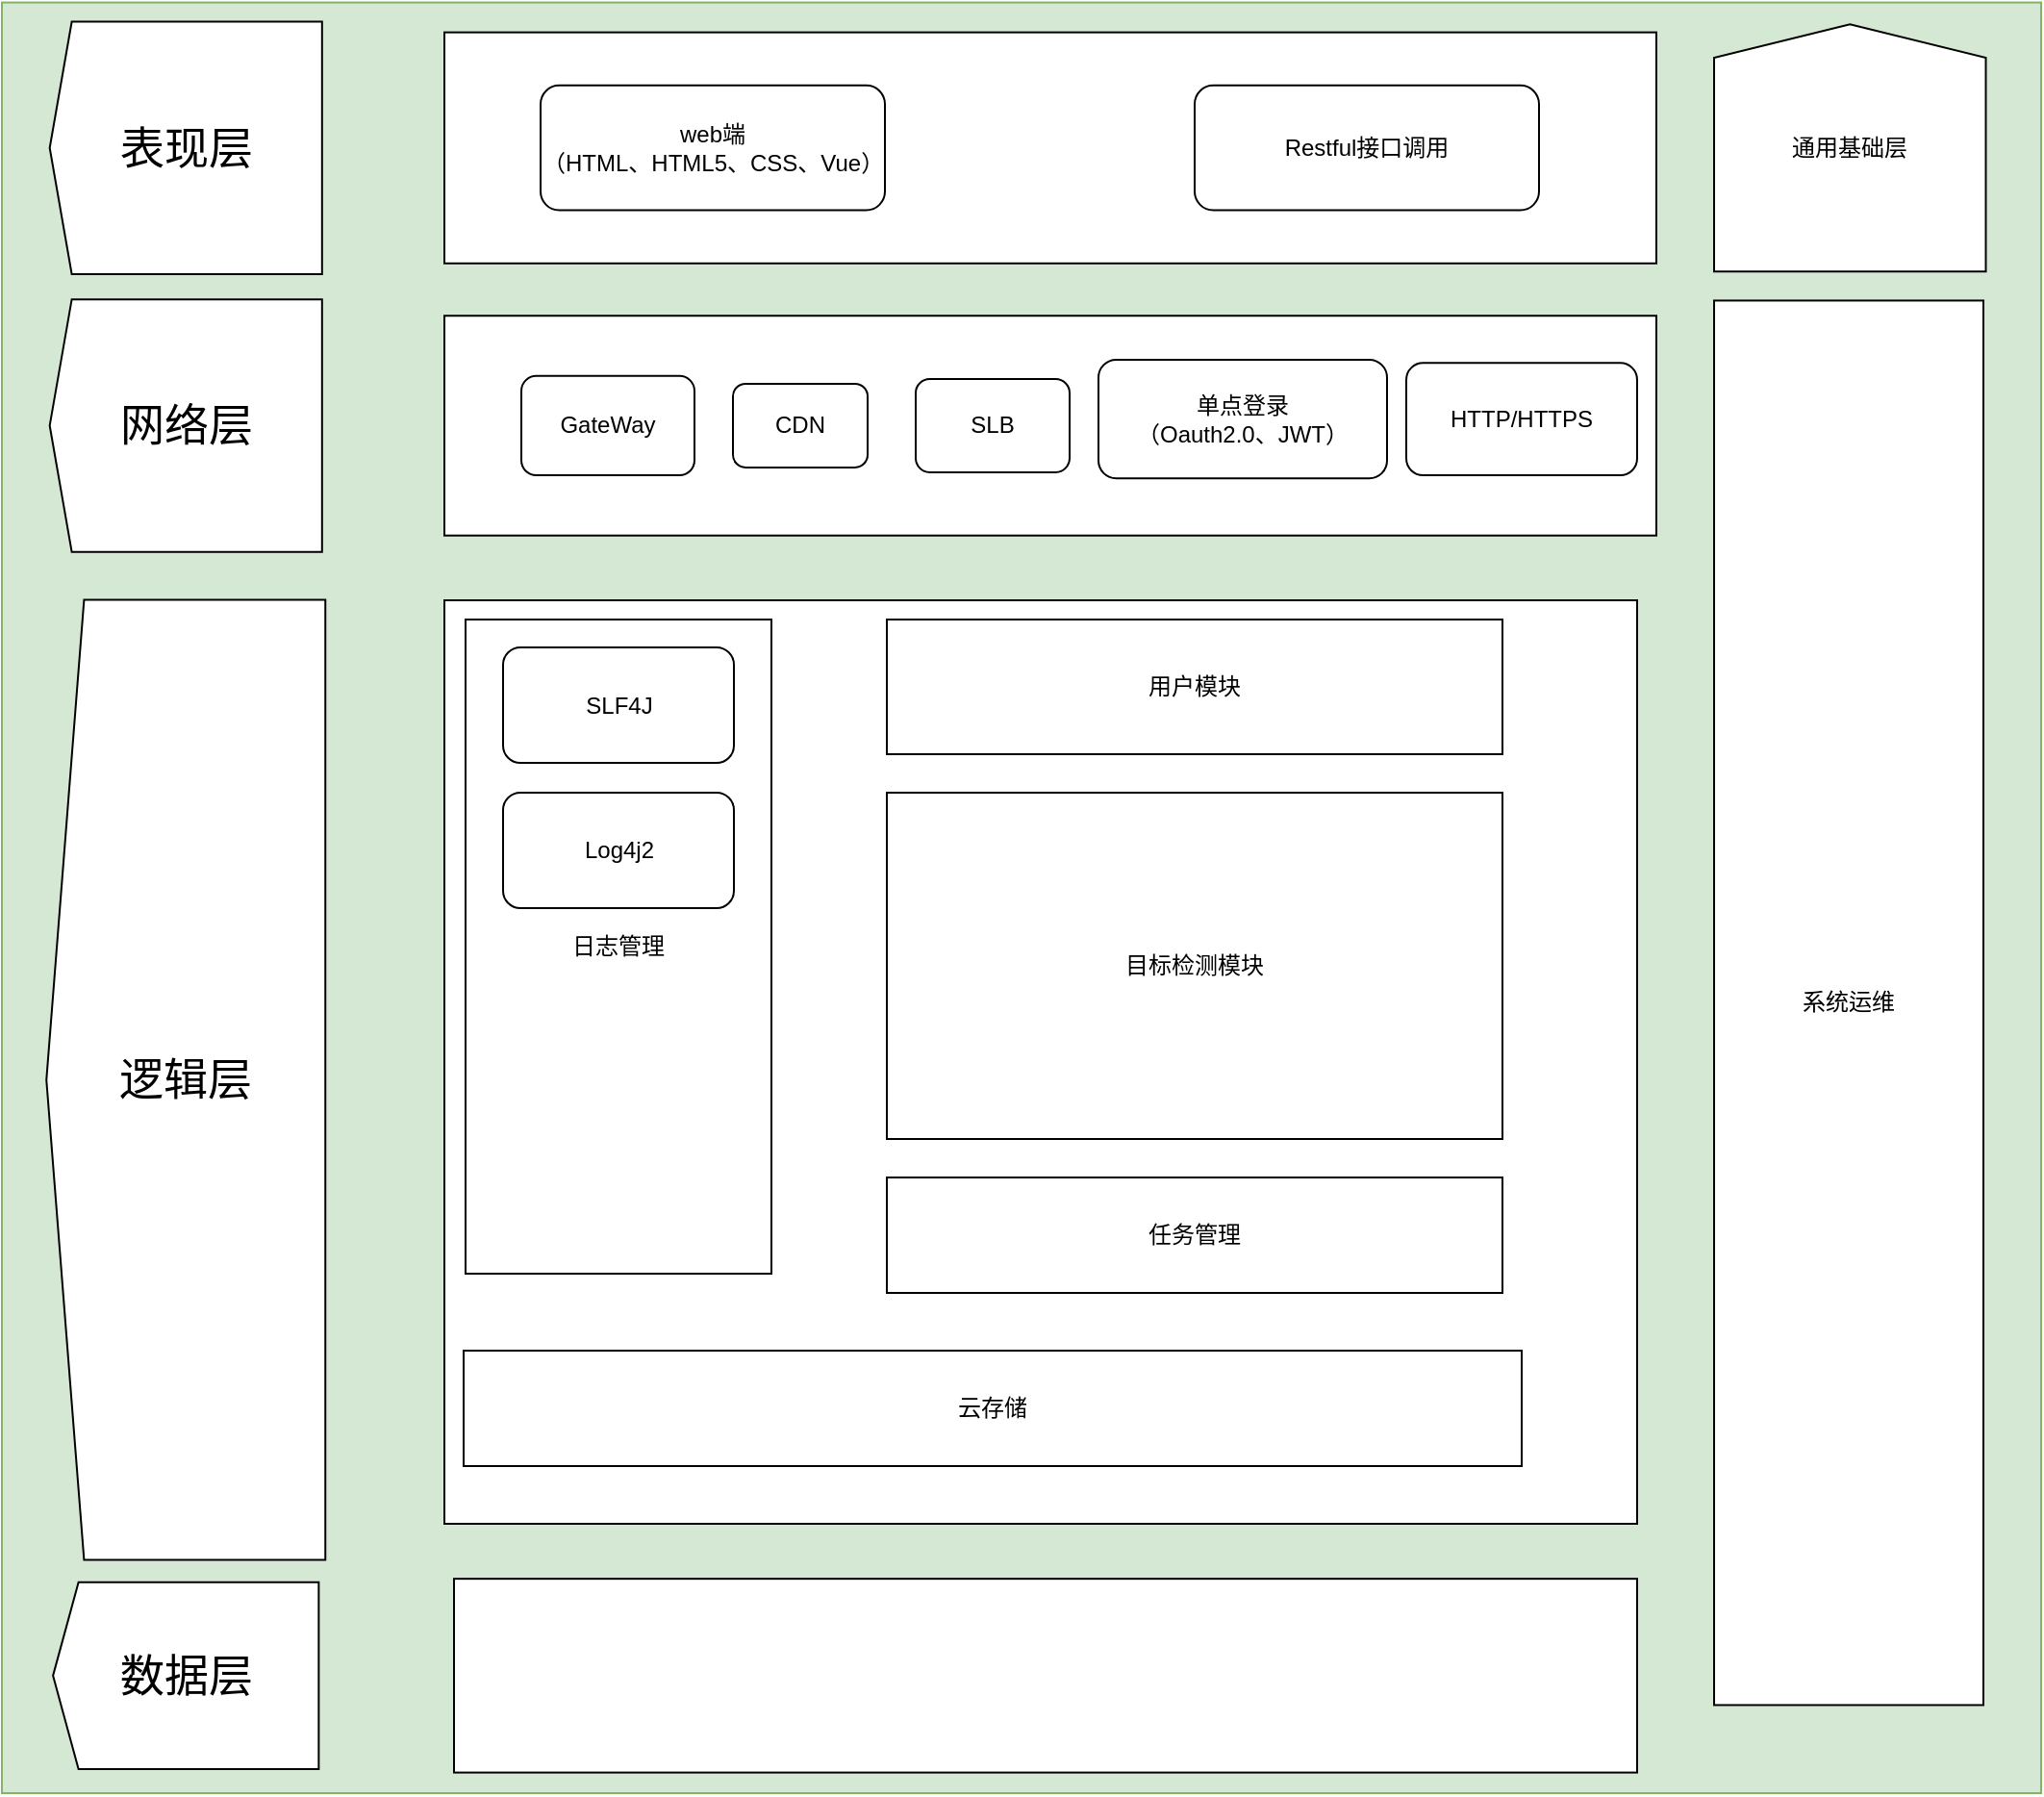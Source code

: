 <mxfile version="26.0.11">
  <diagram name="第 1 页" id="QETsFkyrZzGUOWjR-pDB">
    <mxGraphModel dx="177" dy="663" grid="1" gridSize="10" guides="1" tooltips="1" connect="1" arrows="1" fold="1" page="1" pageScale="1" pageWidth="827" pageHeight="1169" math="0" shadow="0">
      <root>
        <mxCell id="0" />
        <mxCell id="1" parent="0" />
        <mxCell id="vgMis07-Jaw84nBqVfK9-26" value="" style="rounded=0;whiteSpace=wrap;html=1;fillColor=#d5e8d4;strokeColor=#82b366;" vertex="1" parent="1">
          <mxGeometry x="1000" y="189.29" width="1060" height="930.71" as="geometry" />
        </mxCell>
        <mxCell id="vgMis07-Jaw84nBqVfK9-27" value="" style="rounded=0;whiteSpace=wrap;html=1;" vertex="1" parent="1">
          <mxGeometry x="1230" y="204.82" width="630" height="120.07" as="geometry" />
        </mxCell>
        <mxCell id="vgMis07-Jaw84nBqVfK9-28" value="" style="rounded=0;whiteSpace=wrap;html=1;" vertex="1" parent="1">
          <mxGeometry x="1230" y="352.12" width="630" height="114.22" as="geometry" />
        </mxCell>
        <mxCell id="vgMis07-Jaw84nBqVfK9-29" value="" style="rounded=0;whiteSpace=wrap;html=1;" vertex="1" parent="1">
          <mxGeometry x="1230" y="500" width="620" height="480" as="geometry" />
        </mxCell>
        <mxCell id="vgMis07-Jaw84nBqVfK9-31" value="&lt;font style=&quot;font-size: 23px;&quot;&gt;表现层&lt;/font&gt;" style="shape=offPageConnector;whiteSpace=wrap;html=1;rotation=90;size=0.081;horizontal=0;" vertex="1" parent="1">
          <mxGeometry x="1030" y="194.07" width="131.25" height="141.57" as="geometry" />
        </mxCell>
        <mxCell id="vgMis07-Jaw84nBqVfK9-32" value="&lt;span style=&quot;font-size: 23px;&quot;&gt;网络层&lt;/span&gt;" style="shape=offPageConnector;whiteSpace=wrap;html=1;rotation=90;size=0.081;horizontal=0;" vertex="1" parent="1">
          <mxGeometry x="1030" y="338.44" width="131.25" height="141.57" as="geometry" />
        </mxCell>
        <mxCell id="vgMis07-Jaw84nBqVfK9-33" value="&lt;span style=&quot;font-size: 23px;&quot;&gt;数据层&lt;/span&gt;" style="shape=offPageConnector;whiteSpace=wrap;html=1;rotation=90;size=0.096;horizontal=0;" vertex="1" parent="1">
          <mxGeometry x="1047" y="989.87" width="97.24" height="138.13" as="geometry" />
        </mxCell>
        <mxCell id="vgMis07-Jaw84nBqVfK9-34" value="" style="rounded=0;whiteSpace=wrap;html=1;" vertex="1" parent="1">
          <mxGeometry x="1235" y="1008.58" width="615" height="100.71" as="geometry" />
        </mxCell>
        <mxCell id="vgMis07-Jaw84nBqVfK9-36" value="&lt;span style=&quot;font-size: 23px;&quot;&gt;逻辑层&lt;/span&gt;" style="shape=offPageConnector;whiteSpace=wrap;html=1;rotation=90;size=0.135;horizontal=0;" vertex="1" parent="1">
          <mxGeometry x="846.12" y="676.79" width="499.01" height="145" as="geometry" />
        </mxCell>
        <mxCell id="vgMis07-Jaw84nBqVfK9-37" value="用户模块" style="rounded=0;whiteSpace=wrap;html=1;" vertex="1" parent="1">
          <mxGeometry x="1460" y="510" width="320" height="70" as="geometry" />
        </mxCell>
        <mxCell id="vgMis07-Jaw84nBqVfK9-38" value="目标检测模块" style="rounded=0;whiteSpace=wrap;html=1;" vertex="1" parent="1">
          <mxGeometry x="1460" y="600" width="320" height="180" as="geometry" />
        </mxCell>
        <mxCell id="vgMis07-Jaw84nBqVfK9-39" value="日志管理" style="rounded=0;whiteSpace=wrap;html=1;" vertex="1" parent="1">
          <mxGeometry x="1241" y="510" width="159" height="340" as="geometry" />
        </mxCell>
        <mxCell id="vgMis07-Jaw84nBqVfK9-40" value="系统运维" style="rounded=0;whiteSpace=wrap;html=1;" vertex="1" parent="1">
          <mxGeometry x="1890.01" y="344.22" width="139.99" height="730" as="geometry" />
        </mxCell>
        <mxCell id="vgMis07-Jaw84nBqVfK9-41" value="任务管理" style="rounded=0;whiteSpace=wrap;html=1;" vertex="1" parent="1">
          <mxGeometry x="1460" y="800" width="320" height="60" as="geometry" />
        </mxCell>
        <mxCell id="vgMis07-Jaw84nBqVfK9-42" value="云存储" style="rounded=0;whiteSpace=wrap;html=1;" vertex="1" parent="1">
          <mxGeometry x="1240" y="890" width="550" height="60" as="geometry" />
        </mxCell>
        <mxCell id="vgMis07-Jaw84nBqVfK9-43" value="" style="shape=offPageConnector;whiteSpace=wrap;html=1;rotation=-180;size=0.135;horizontal=1;verticalAlign=middle;align=center;" vertex="1" parent="1">
          <mxGeometry x="1890.01" y="200.63" width="141.25" height="128.44" as="geometry" />
        </mxCell>
        <mxCell id="vgMis07-Jaw84nBqVfK9-44" value="web端&lt;div&gt;（HTML、HTML5、CSS、Vue）&lt;/div&gt;" style="rounded=1;whiteSpace=wrap;html=1;" vertex="1" parent="1">
          <mxGeometry x="1280" y="232.43" width="179" height="64.85" as="geometry" />
        </mxCell>
        <mxCell id="vgMis07-Jaw84nBqVfK9-45" value="Restful接口调用" style="rounded=1;whiteSpace=wrap;html=1;" vertex="1" parent="1">
          <mxGeometry x="1620" y="232.43" width="179" height="64.85" as="geometry" />
        </mxCell>
        <mxCell id="vgMis07-Jaw84nBqVfK9-46" value="CDN" style="rounded=1;whiteSpace=wrap;html=1;" vertex="1" parent="1">
          <mxGeometry x="1380" y="387.5" width="70" height="43.45" as="geometry" />
        </mxCell>
        <mxCell id="vgMis07-Jaw84nBqVfK9-47" value="单点登录&lt;div&gt;（Oauth2.0、JWT）&lt;/div&gt;" style="rounded=1;whiteSpace=wrap;html=1;" vertex="1" parent="1">
          <mxGeometry x="1570" y="375" width="150" height="61.65" as="geometry" />
        </mxCell>
        <mxCell id="vgMis07-Jaw84nBqVfK9-51" value="SLB" style="rounded=1;whiteSpace=wrap;html=1;" vertex="1" parent="1">
          <mxGeometry x="1475" y="385" width="80" height="48.45" as="geometry" />
        </mxCell>
        <mxCell id="vgMis07-Jaw84nBqVfK9-52" value="GateWay" style="rounded=1;whiteSpace=wrap;html=1;" vertex="1" parent="1">
          <mxGeometry x="1270" y="383.4" width="90" height="51.65" as="geometry" />
        </mxCell>
        <mxCell id="vgMis07-Jaw84nBqVfK9-53" value="HTTP/HTTPS" style="rounded=1;whiteSpace=wrap;html=1;" vertex="1" parent="1">
          <mxGeometry x="1730" y="376.6" width="120" height="58.45" as="geometry" />
        </mxCell>
        <mxCell id="vgMis07-Jaw84nBqVfK9-54" value="通用基础层" style="text;html=1;align=center;verticalAlign=middle;whiteSpace=wrap;rounded=0;" vertex="1" parent="1">
          <mxGeometry x="1915.96" y="249.93" width="89.36" height="29.85" as="geometry" />
        </mxCell>
        <mxCell id="vgMis07-Jaw84nBqVfK9-55" value="SLF4J" style="rounded=1;whiteSpace=wrap;html=1;" vertex="1" parent="1">
          <mxGeometry x="1260.5" y="524.5" width="120" height="60" as="geometry" />
        </mxCell>
        <mxCell id="vgMis07-Jaw84nBqVfK9-56" value="Log4j2" style="rounded=1;whiteSpace=wrap;html=1;" vertex="1" parent="1">
          <mxGeometry x="1260.5" y="600" width="120" height="60" as="geometry" />
        </mxCell>
      </root>
    </mxGraphModel>
  </diagram>
</mxfile>
